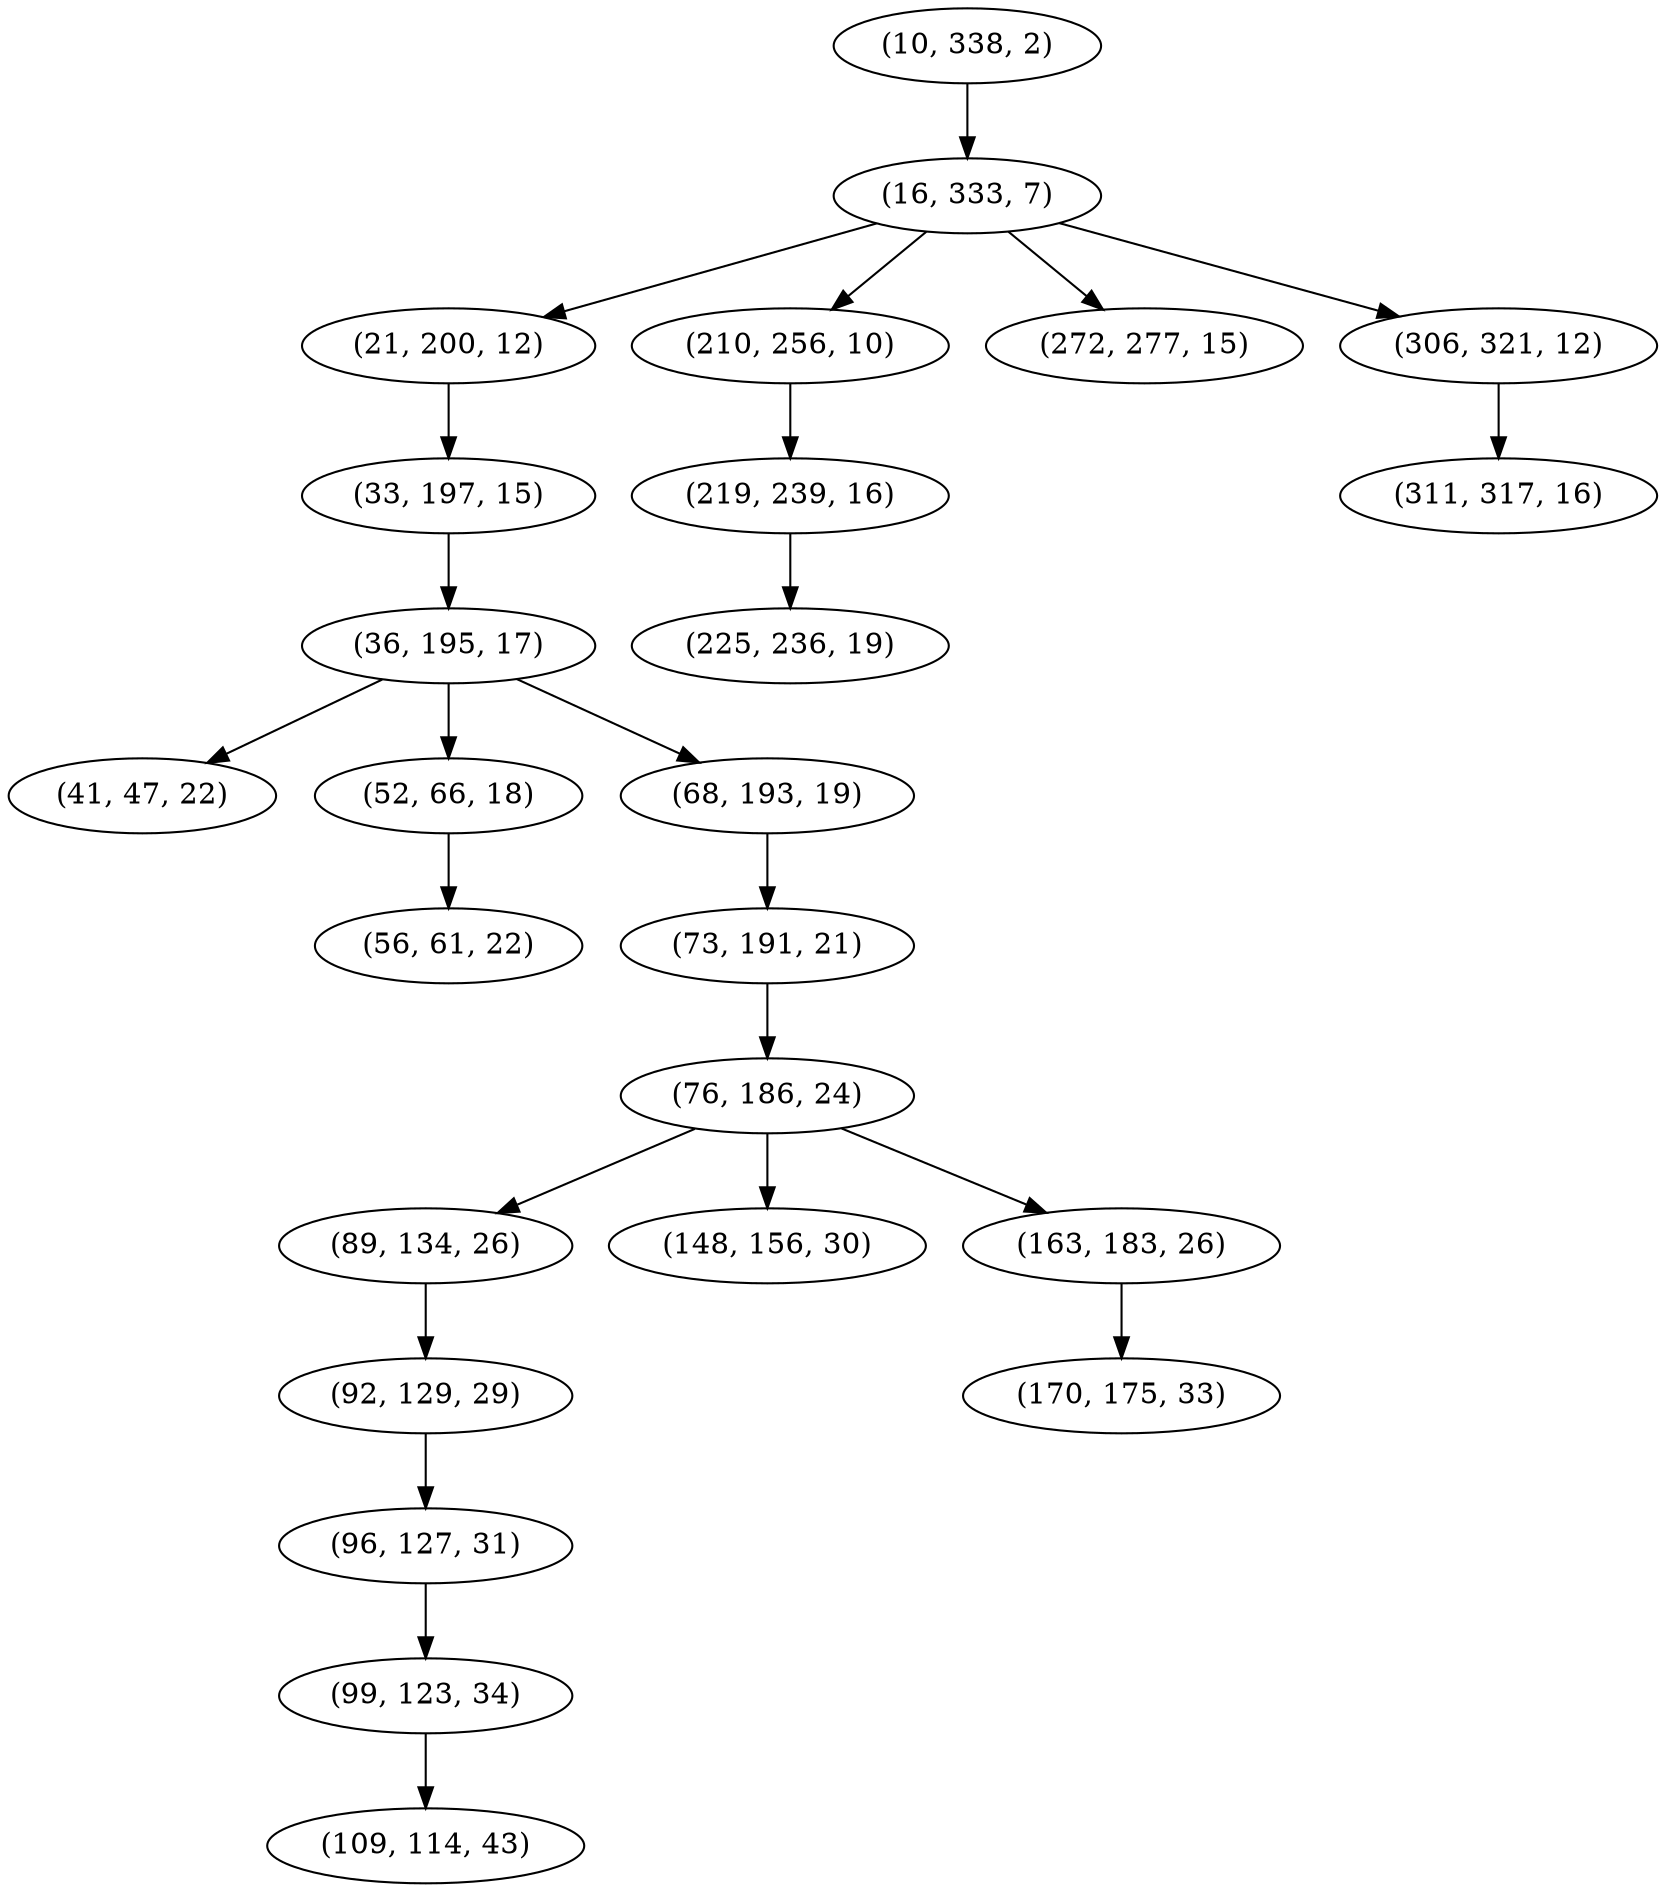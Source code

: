 digraph tree {
    "(10, 338, 2)";
    "(16, 333, 7)";
    "(21, 200, 12)";
    "(33, 197, 15)";
    "(36, 195, 17)";
    "(41, 47, 22)";
    "(52, 66, 18)";
    "(56, 61, 22)";
    "(68, 193, 19)";
    "(73, 191, 21)";
    "(76, 186, 24)";
    "(89, 134, 26)";
    "(92, 129, 29)";
    "(96, 127, 31)";
    "(99, 123, 34)";
    "(109, 114, 43)";
    "(148, 156, 30)";
    "(163, 183, 26)";
    "(170, 175, 33)";
    "(210, 256, 10)";
    "(219, 239, 16)";
    "(225, 236, 19)";
    "(272, 277, 15)";
    "(306, 321, 12)";
    "(311, 317, 16)";
    "(10, 338, 2)" -> "(16, 333, 7)";
    "(16, 333, 7)" -> "(21, 200, 12)";
    "(16, 333, 7)" -> "(210, 256, 10)";
    "(16, 333, 7)" -> "(272, 277, 15)";
    "(16, 333, 7)" -> "(306, 321, 12)";
    "(21, 200, 12)" -> "(33, 197, 15)";
    "(33, 197, 15)" -> "(36, 195, 17)";
    "(36, 195, 17)" -> "(41, 47, 22)";
    "(36, 195, 17)" -> "(52, 66, 18)";
    "(36, 195, 17)" -> "(68, 193, 19)";
    "(52, 66, 18)" -> "(56, 61, 22)";
    "(68, 193, 19)" -> "(73, 191, 21)";
    "(73, 191, 21)" -> "(76, 186, 24)";
    "(76, 186, 24)" -> "(89, 134, 26)";
    "(76, 186, 24)" -> "(148, 156, 30)";
    "(76, 186, 24)" -> "(163, 183, 26)";
    "(89, 134, 26)" -> "(92, 129, 29)";
    "(92, 129, 29)" -> "(96, 127, 31)";
    "(96, 127, 31)" -> "(99, 123, 34)";
    "(99, 123, 34)" -> "(109, 114, 43)";
    "(163, 183, 26)" -> "(170, 175, 33)";
    "(210, 256, 10)" -> "(219, 239, 16)";
    "(219, 239, 16)" -> "(225, 236, 19)";
    "(306, 321, 12)" -> "(311, 317, 16)";
}
